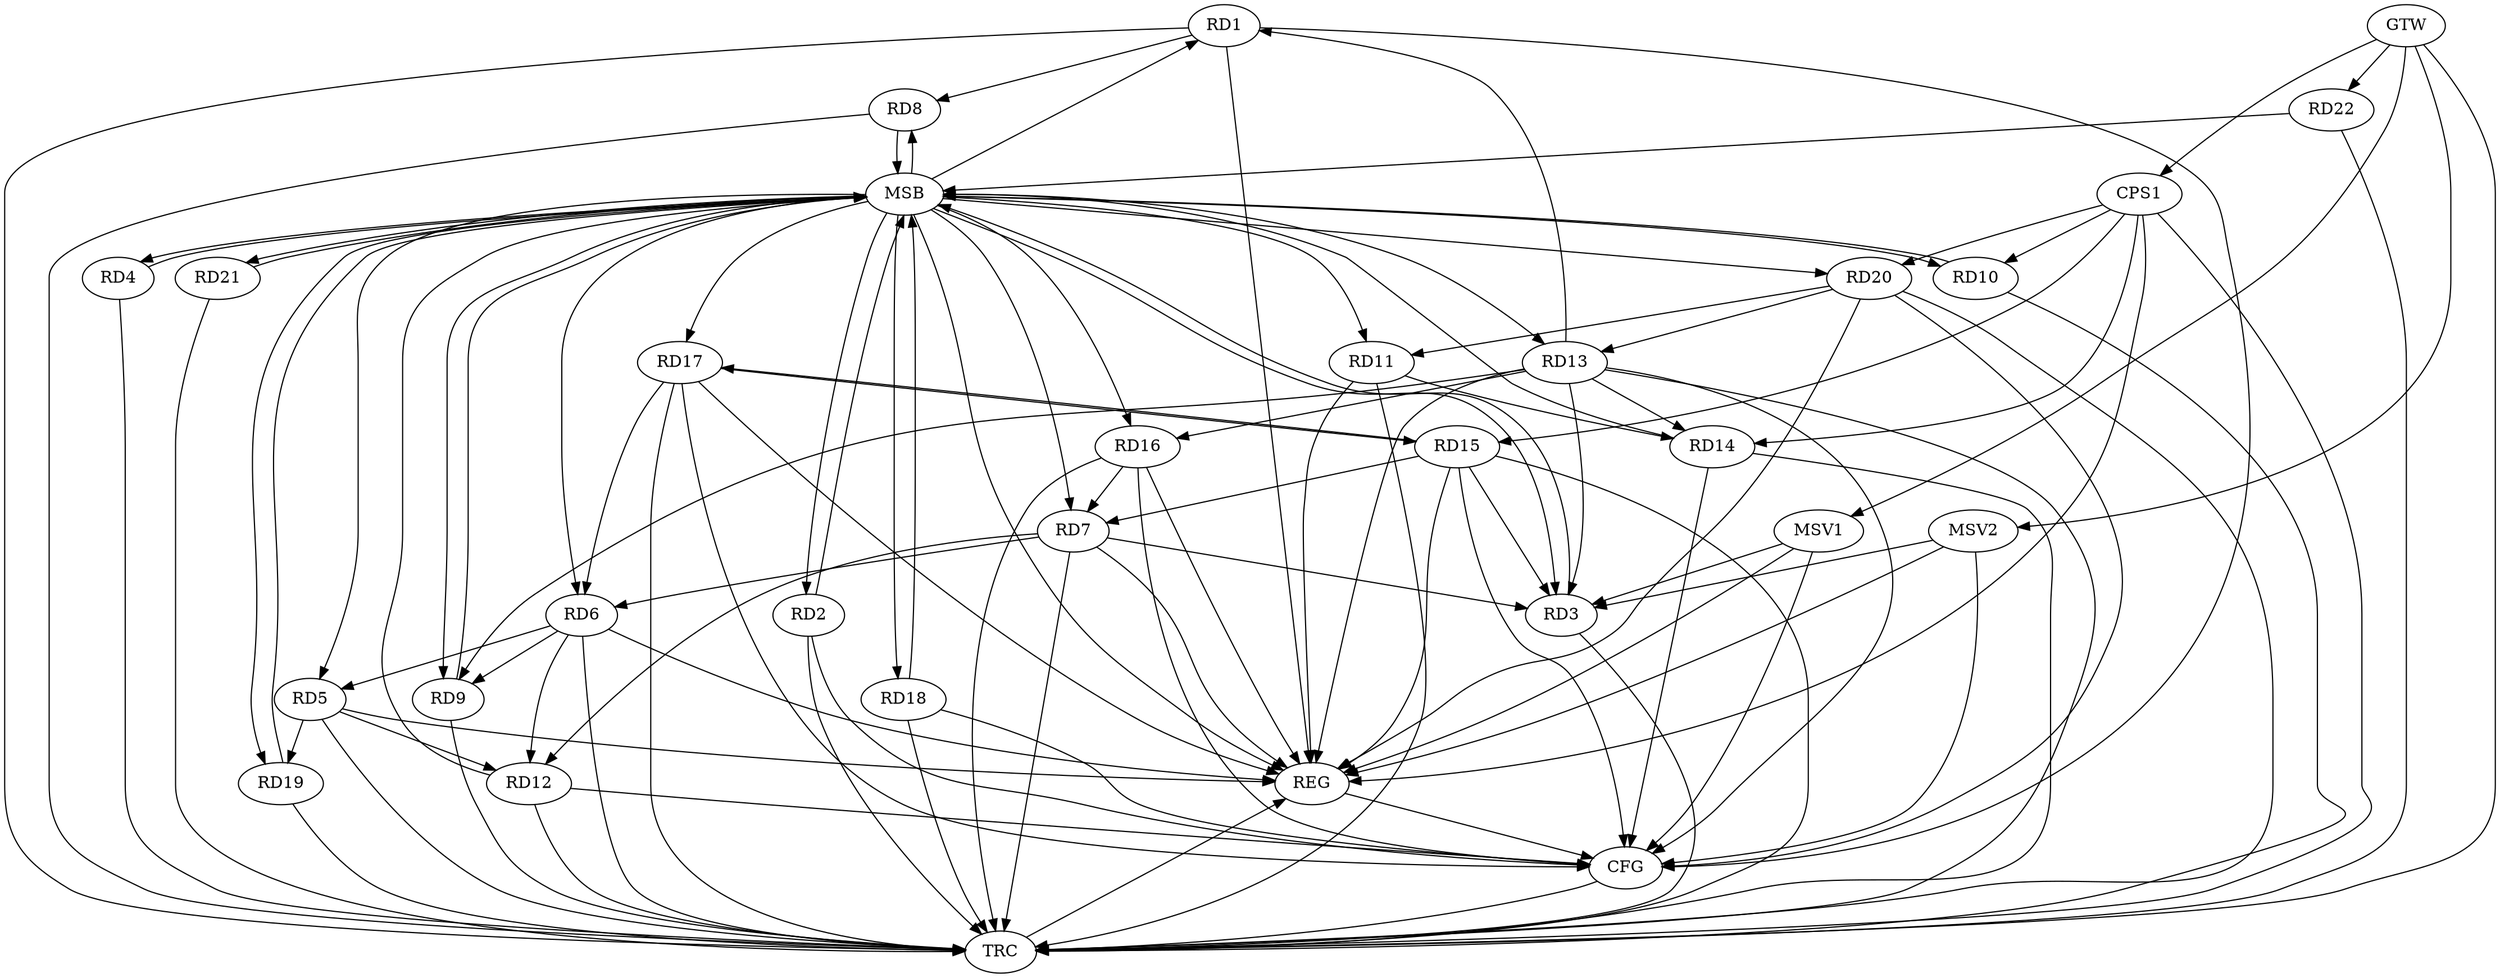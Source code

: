 strict digraph G {
  RD1 [ label="RD1" ];
  RD2 [ label="RD2" ];
  RD3 [ label="RD3" ];
  RD4 [ label="RD4" ];
  RD5 [ label="RD5" ];
  RD6 [ label="RD6" ];
  RD7 [ label="RD7" ];
  RD8 [ label="RD8" ];
  RD9 [ label="RD9" ];
  RD10 [ label="RD10" ];
  RD11 [ label="RD11" ];
  RD12 [ label="RD12" ];
  RD13 [ label="RD13" ];
  RD14 [ label="RD14" ];
  RD15 [ label="RD15" ];
  RD16 [ label="RD16" ];
  RD17 [ label="RD17" ];
  RD18 [ label="RD18" ];
  RD19 [ label="RD19" ];
  RD20 [ label="RD20" ];
  RD21 [ label="RD21" ];
  RD22 [ label="RD22" ];
  CPS1 [ label="CPS1" ];
  GTW [ label="GTW" ];
  REG [ label="REG" ];
  MSB [ label="MSB" ];
  CFG [ label="CFG" ];
  TRC [ label="TRC" ];
  MSV1 [ label="MSV1" ];
  MSV2 [ label="MSV2" ];
  RD1 -> RD8;
  RD13 -> RD1;
  RD7 -> RD3;
  RD13 -> RD3;
  RD15 -> RD3;
  RD6 -> RD5;
  RD5 -> RD12;
  RD5 -> RD19;
  RD7 -> RD6;
  RD6 -> RD9;
  RD6 -> RD12;
  RD17 -> RD6;
  RD7 -> RD12;
  RD15 -> RD7;
  RD16 -> RD7;
  RD13 -> RD9;
  RD11 -> RD14;
  RD20 -> RD11;
  RD13 -> RD14;
  RD13 -> RD16;
  RD20 -> RD13;
  RD15 -> RD17;
  RD17 -> RD15;
  CPS1 -> RD14;
  CPS1 -> RD15;
  CPS1 -> RD20;
  CPS1 -> RD10;
  GTW -> RD22;
  GTW -> CPS1;
  RD1 -> REG;
  RD5 -> REG;
  RD6 -> REG;
  RD7 -> REG;
  RD11 -> REG;
  RD13 -> REG;
  RD15 -> REG;
  RD16 -> REG;
  RD17 -> REG;
  RD20 -> REG;
  CPS1 -> REG;
  RD2 -> MSB;
  MSB -> RD6;
  MSB -> RD17;
  MSB -> REG;
  RD3 -> MSB;
  MSB -> RD1;
  MSB -> RD7;
  MSB -> RD16;
  RD4 -> MSB;
  MSB -> RD21;
  RD8 -> MSB;
  MSB -> RD9;
  RD9 -> MSB;
  MSB -> RD3;
  MSB -> RD11;
  MSB -> RD13;
  MSB -> RD18;
  MSB -> RD20;
  RD10 -> MSB;
  RD12 -> MSB;
  MSB -> RD4;
  RD14 -> MSB;
  MSB -> RD5;
  MSB -> RD19;
  RD18 -> MSB;
  RD19 -> MSB;
  RD21 -> MSB;
  MSB -> RD10;
  RD22 -> MSB;
  MSB -> RD2;
  MSB -> RD8;
  RD14 -> CFG;
  RD17 -> CFG;
  RD18 -> CFG;
  RD13 -> CFG;
  RD16 -> CFG;
  RD1 -> CFG;
  RD12 -> CFG;
  RD2 -> CFG;
  RD20 -> CFG;
  RD15 -> CFG;
  REG -> CFG;
  RD1 -> TRC;
  RD2 -> TRC;
  RD3 -> TRC;
  RD4 -> TRC;
  RD5 -> TRC;
  RD6 -> TRC;
  RD7 -> TRC;
  RD8 -> TRC;
  RD9 -> TRC;
  RD10 -> TRC;
  RD11 -> TRC;
  RD12 -> TRC;
  RD13 -> TRC;
  RD14 -> TRC;
  RD15 -> TRC;
  RD16 -> TRC;
  RD17 -> TRC;
  RD18 -> TRC;
  RD19 -> TRC;
  RD20 -> TRC;
  RD21 -> TRC;
  RD22 -> TRC;
  CPS1 -> TRC;
  GTW -> TRC;
  CFG -> TRC;
  TRC -> REG;
  MSV1 -> RD3;
  MSV2 -> RD3;
  GTW -> MSV1;
  MSV1 -> REG;
  MSV1 -> CFG;
  GTW -> MSV2;
  MSV2 -> REG;
  MSV2 -> CFG;
}
